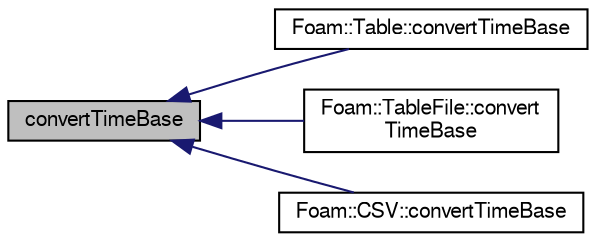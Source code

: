 digraph "convertTimeBase"
{
  bgcolor="transparent";
  edge [fontname="FreeSans",fontsize="10",labelfontname="FreeSans",labelfontsize="10"];
  node [fontname="FreeSans",fontsize="10",shape=record];
  rankdir="LR";
  Node1595 [label="convertTimeBase",height=0.2,width=0.4,color="black", fillcolor="grey75", style="filled", fontcolor="black"];
  Node1595 -> Node1596 [dir="back",color="midnightblue",fontsize="10",style="solid",fontname="FreeSans"];
  Node1596 [label="Foam::Table::convertTimeBase",height=0.2,width=0.4,color="black",URL="$a27670.html#a5bc87cddedc39fb1f2438b9936eab0df",tooltip="Convert time. "];
  Node1595 -> Node1597 [dir="back",color="midnightblue",fontsize="10",style="solid",fontname="FreeSans"];
  Node1597 [label="Foam::TableFile::convert\lTimeBase",height=0.2,width=0.4,color="black",URL="$a27678.html#a5bc87cddedc39fb1f2438b9936eab0df",tooltip="Convert time. "];
  Node1595 -> Node1598 [dir="back",color="midnightblue",fontsize="10",style="solid",fontname="FreeSans"];
  Node1598 [label="Foam::CSV::convertTimeBase",height=0.2,width=0.4,color="black",URL="$a27658.html#a5bc87cddedc39fb1f2438b9936eab0df",tooltip="Convert time. "];
}
